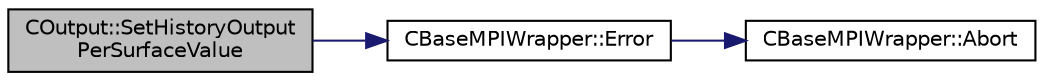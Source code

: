 digraph "COutput::SetHistoryOutputPerSurfaceValue"
{
  edge [fontname="Helvetica",fontsize="10",labelfontname="Helvetica",labelfontsize="10"];
  node [fontname="Helvetica",fontsize="10",shape=record];
  rankdir="LR";
  Node881 [label="COutput::SetHistoryOutput\lPerSurfaceValue",height=0.2,width=0.4,color="black", fillcolor="grey75", style="filled", fontcolor="black"];
  Node881 -> Node882 [color="midnightblue",fontsize="10",style="solid",fontname="Helvetica"];
  Node882 [label="CBaseMPIWrapper::Error",height=0.2,width=0.4,color="black", fillcolor="white", style="filled",URL="$class_c_base_m_p_i_wrapper.html#a04457c47629bda56704e6a8804833eeb"];
  Node882 -> Node883 [color="midnightblue",fontsize="10",style="solid",fontname="Helvetica"];
  Node883 [label="CBaseMPIWrapper::Abort",height=0.2,width=0.4,color="black", fillcolor="white", style="filled",URL="$class_c_base_m_p_i_wrapper.html#a21ef5681e2acb532d345e9bab173ef07"];
}
